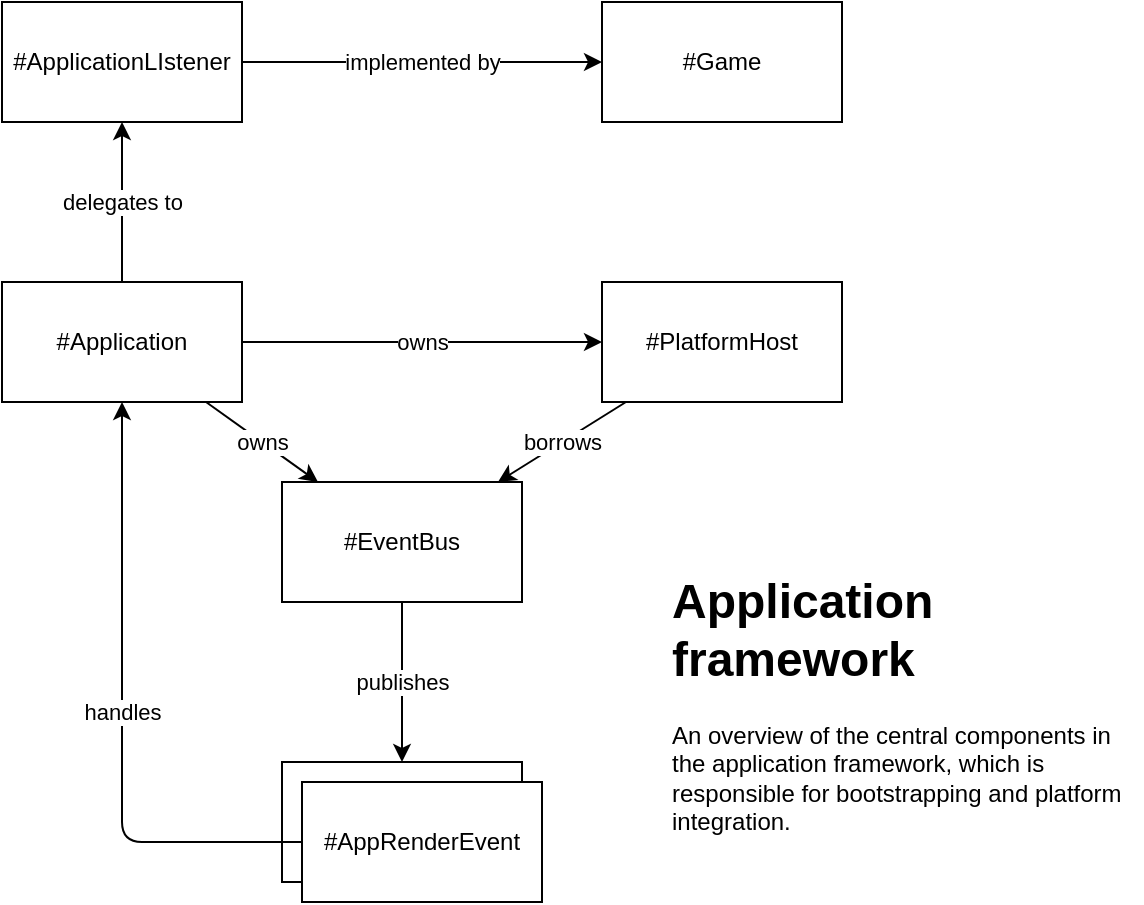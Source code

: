 <mxfile>
    <diagram id="pgTtFmPwb0k2ucl1lOBE" name="Overview">
        <mxGraphModel dx="649" dy="1402" grid="1" gridSize="10" guides="1" tooltips="1" connect="1" arrows="1" fold="1" page="0" pageScale="1" pageWidth="850" pageHeight="1100" background="none" math="0" shadow="0">
            <root>
                <mxCell id="0"/>
                <mxCell id="1" parent="0"/>
                <mxCell id="4" value="owns" style="edgeStyle=none;html=1;" parent="1" source="2" target="3" edge="1">
                    <mxGeometry relative="1" as="geometry"/>
                </mxCell>
                <mxCell id="6" value="owns" style="edgeStyle=none;html=1;" parent="1" source="2" target="5" edge="1">
                    <mxGeometry relative="1" as="geometry"/>
                </mxCell>
                <mxCell id="13" value="delegates to" style="edgeStyle=orthogonalEdgeStyle;html=1;" parent="1" source="2" target="12" edge="1">
                    <mxGeometry relative="1" as="geometry"/>
                </mxCell>
                <mxCell id="2" value="#Application" style="rounded=0;whiteSpace=wrap;html=1;" parent="1" vertex="1">
                    <mxGeometry x="40" y="40" width="120" height="60" as="geometry"/>
                </mxCell>
                <mxCell id="7" value="borrows" style="edgeStyle=none;html=1;" parent="1" source="3" target="5" edge="1">
                    <mxGeometry relative="1" as="geometry"/>
                </mxCell>
                <mxCell id="3" value="#PlatformHost" style="whiteSpace=wrap;html=1;rounded=0;" parent="1" vertex="1">
                    <mxGeometry x="340" y="40" width="120" height="60" as="geometry"/>
                </mxCell>
                <mxCell id="9" value="publishes" style="edgeStyle=none;html=1;" parent="1" source="5" target="8" edge="1">
                    <mxGeometry relative="1" as="geometry"/>
                </mxCell>
                <mxCell id="5" value="#EventBus" style="whiteSpace=wrap;html=1;rounded=0;" parent="1" vertex="1">
                    <mxGeometry x="180" y="140" width="120" height="60" as="geometry"/>
                </mxCell>
                <mxCell id="8" value="#AppTickEvent" style="whiteSpace=wrap;html=1;rounded=0;" parent="1" vertex="1">
                    <mxGeometry x="180" y="280" width="120" height="60" as="geometry"/>
                </mxCell>
                <mxCell id="11" value="handles" style="edgeStyle=orthogonalEdgeStyle;html=1;entryX=0.5;entryY=1;entryDx=0;entryDy=0;" parent="1" source="10" target="2" edge="1">
                    <mxGeometry relative="1" as="geometry"/>
                </mxCell>
                <mxCell id="10" value="#AppRenderEvent" style="whiteSpace=wrap;html=1;rounded=0;" parent="1" vertex="1">
                    <mxGeometry x="190" y="290" width="120" height="60" as="geometry"/>
                </mxCell>
                <mxCell id="15" value="implemented by" style="edgeStyle=orthogonalEdgeStyle;html=1;" parent="1" source="12" target="14" edge="1">
                    <mxGeometry relative="1" as="geometry"/>
                </mxCell>
                <mxCell id="12" value="#ApplicationLIstener" style="rounded=0;whiteSpace=wrap;html=1;" parent="1" vertex="1">
                    <mxGeometry x="40" y="-100" width="120" height="60" as="geometry"/>
                </mxCell>
                <mxCell id="14" value="#Game" style="whiteSpace=wrap;html=1;rounded=0;" parent="1" vertex="1">
                    <mxGeometry x="340" y="-100" width="120" height="60" as="geometry"/>
                </mxCell>
                <mxCell id="16" value="&lt;h1&gt;&lt;span&gt;Application framework&lt;/span&gt;&lt;br&gt;&lt;/h1&gt;&lt;div&gt;&lt;span&gt;An overview of the central components in the application framework, which is responsible for bootstrapping and platform integration.&lt;/span&gt;&lt;/div&gt;" style="text;html=1;strokeColor=none;fillColor=none;spacing=5;spacingTop=-20;whiteSpace=wrap;overflow=hidden;rounded=0;" parent="1" vertex="1">
                    <mxGeometry x="370" y="180" width="240" height="140" as="geometry"/>
                </mxCell>
            </root>
        </mxGraphModel>
    </diagram>
</mxfile>